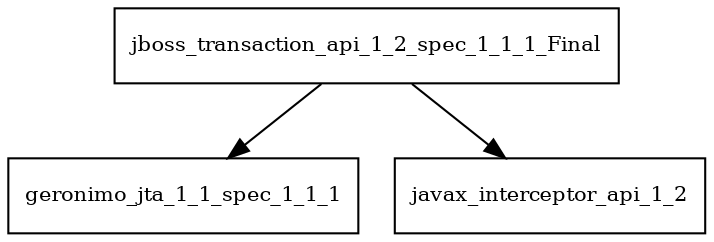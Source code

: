 digraph jboss_transaction_api_1_2_spec_1_1_1_Final_dependencies {
  node [shape = box, fontsize=10.0];
  jboss_transaction_api_1_2_spec_1_1_1_Final -> geronimo_jta_1_1_spec_1_1_1;
  jboss_transaction_api_1_2_spec_1_1_1_Final -> javax_interceptor_api_1_2;
}
